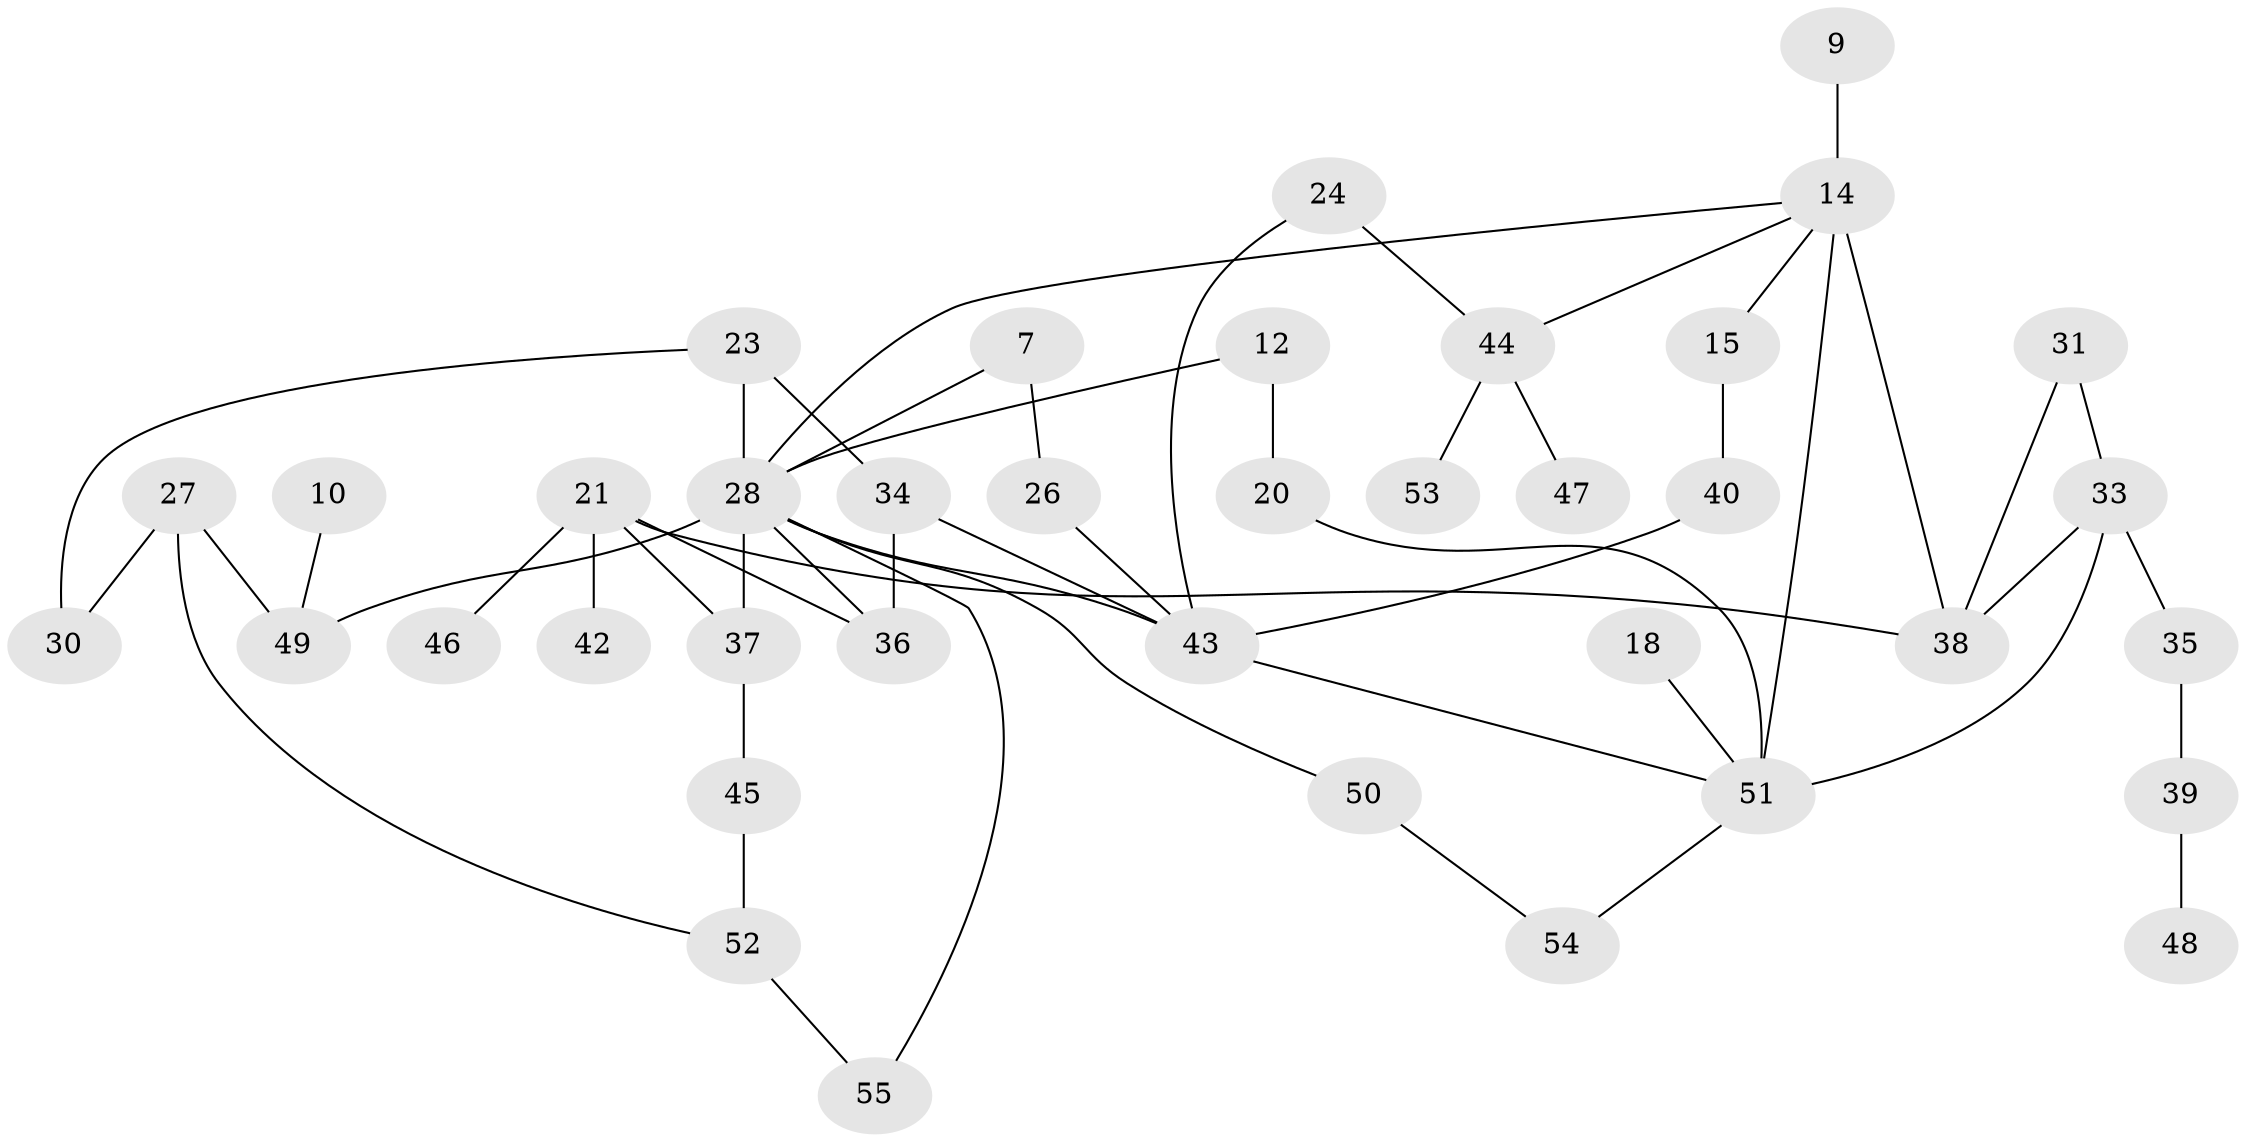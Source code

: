 // original degree distribution, {6: 0.03636363636363636, 8: 0.01818181818181818, 5: 0.05454545454545454, 4: 0.10909090909090909, 3: 0.2727272727272727, 2: 0.36363636363636365, 1: 0.14545454545454545}
// Generated by graph-tools (version 1.1) at 2025/46/03/04/25 21:46:11]
// undirected, 38 vertices, 52 edges
graph export_dot {
graph [start="1"]
  node [color=gray90,style=filled];
  7;
  9;
  10;
  12;
  14 [super="+3"];
  15;
  18;
  20;
  21;
  23;
  24;
  26;
  27;
  28 [super="+2"];
  30;
  31;
  33 [super="+25"];
  34;
  35;
  36;
  37 [super="+13"];
  38 [super="+22+29"];
  39;
  40;
  42;
  43 [super="+4+32"];
  44 [super="+17"];
  45;
  46;
  47;
  48;
  49 [super="+5"];
  50;
  51 [super="+19+41"];
  52;
  53;
  54;
  55;
  7 -- 26;
  7 -- 28;
  9 -- 14;
  10 -- 49;
  12 -- 20;
  12 -- 28;
  14 -- 15;
  14 -- 51 [weight=2];
  14 -- 28;
  14 -- 44;
  14 -- 38 [weight=3];
  15 -- 40;
  18 -- 51 [weight=2];
  20 -- 51;
  21 -- 42;
  21 -- 46;
  21 -- 37;
  21 -- 36;
  21 -- 38;
  23 -- 30;
  23 -- 34;
  23 -- 28;
  24 -- 43;
  24 -- 44;
  26 -- 43;
  27 -- 52;
  27 -- 30;
  27 -- 49;
  28 -- 55;
  28 -- 49 [weight=2];
  28 -- 36;
  28 -- 50;
  28 -- 43;
  28 -- 37;
  31 -- 33;
  31 -- 38;
  33 -- 51 [weight=2];
  33 -- 35 [weight=2];
  33 -- 38;
  34 -- 43;
  34 -- 36;
  35 -- 39;
  37 -- 45;
  39 -- 48;
  40 -- 43;
  43 -- 51;
  44 -- 47;
  44 -- 53;
  45 -- 52;
  50 -- 54;
  51 -- 54;
  52 -- 55;
}
